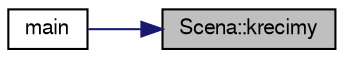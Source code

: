 digraph "Scena::krecimy"
{
 // LATEX_PDF_SIZE
  edge [fontname="FreeSans",fontsize="10",labelfontname="FreeSans",labelfontsize="10"];
  node [fontname="FreeSans",fontsize="10",shape=record];
  rankdir="RL";
  Node1 [label="Scena::krecimy",height=0.2,width=0.4,color="black", fillcolor="grey75", style="filled", fontcolor="black",tooltip="Metoda pozwalająca wywoływać obrót łazika o zadanyc kąt."];
  Node1 -> Node2 [dir="back",color="midnightblue",fontsize="10",style="solid",fontname="FreeSans"];
  Node2 [label="main",height=0.2,width=0.4,color="black", fillcolor="white", style="filled",URL="$a00056.html#ae66f6b31b5ad750f1fe042a706a4e3d4",tooltip=" "];
}

